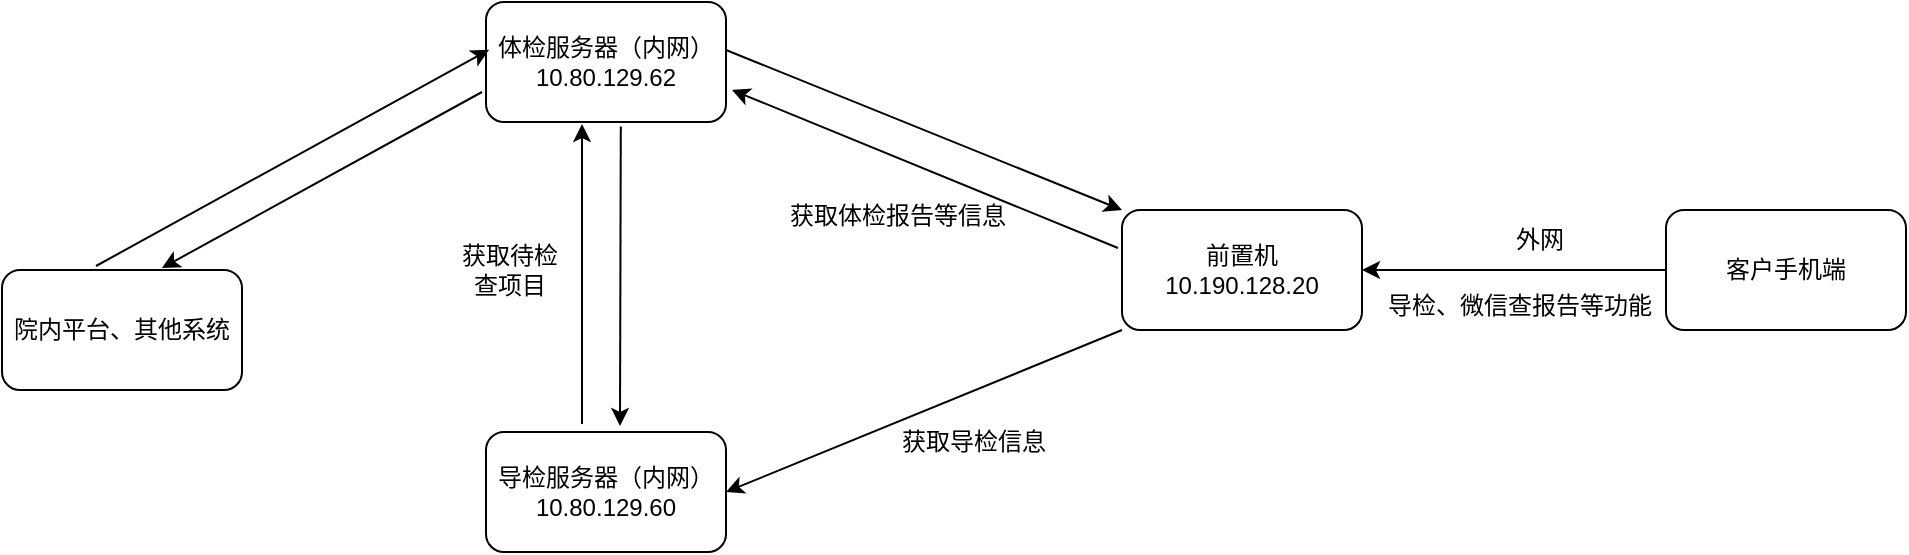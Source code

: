 <mxfile version="27.1.4">
  <diagram name="第 1 页" id="nunuXxlUoUK3u_dretGn">
    <mxGraphModel dx="1281" dy="670" grid="0" gridSize="10" guides="1" tooltips="1" connect="1" arrows="1" fold="1" page="1" pageScale="1" pageWidth="1000" pageHeight="700" math="0" shadow="0">
      <root>
        <mxCell id="0" />
        <mxCell id="1" parent="0" />
        <mxCell id="3g5GpzLGJH1cqkXIKAGz-2" value="体检服务器（内网）&lt;div&gt;10.80.129.62&lt;/div&gt;" style="rounded=1;whiteSpace=wrap;html=1;" vertex="1" parent="1">
          <mxGeometry x="271" y="150" width="120" height="60" as="geometry" />
        </mxCell>
        <mxCell id="3g5GpzLGJH1cqkXIKAGz-11" value="导检服务器（内网）&lt;div&gt;10.80.129.60&lt;/div&gt;" style="rounded=1;whiteSpace=wrap;html=1;" vertex="1" parent="1">
          <mxGeometry x="271" y="365" width="120" height="60" as="geometry" />
        </mxCell>
        <mxCell id="3g5GpzLGJH1cqkXIKAGz-12" value="前置机&lt;div&gt;10.190.128.20&lt;/div&gt;" style="rounded=1;whiteSpace=wrap;html=1;" vertex="1" parent="1">
          <mxGeometry x="589" y="254" width="120" height="60" as="geometry" />
        </mxCell>
        <mxCell id="3g5GpzLGJH1cqkXIKAGz-16" value="" style="endArrow=classic;html=1;rounded=0;entryX=1;entryY=0.5;entryDx=0;entryDy=0;exitX=0;exitY=1;exitDx=0;exitDy=0;" edge="1" parent="1" source="3g5GpzLGJH1cqkXIKAGz-12" target="3g5GpzLGJH1cqkXIKAGz-11">
          <mxGeometry width="50" height="50" relative="1" as="geometry">
            <mxPoint x="630" y="368" as="sourcePoint" />
            <mxPoint x="680" y="318" as="targetPoint" />
          </mxGeometry>
        </mxCell>
        <mxCell id="3g5GpzLGJH1cqkXIKAGz-19" value="获取导检信息" style="text;html=1;align=center;verticalAlign=middle;whiteSpace=wrap;rounded=0;" vertex="1" parent="1">
          <mxGeometry x="472" y="355" width="86" height="30" as="geometry" />
        </mxCell>
        <mxCell id="3g5GpzLGJH1cqkXIKAGz-20" value="" style="endArrow=classic;html=1;rounded=0;entryX=0;entryY=0;entryDx=0;entryDy=0;" edge="1" parent="1" target="3g5GpzLGJH1cqkXIKAGz-12">
          <mxGeometry width="50" height="50" relative="1" as="geometry">
            <mxPoint x="391" y="174" as="sourcePoint" />
            <mxPoint x="441" y="124" as="targetPoint" />
          </mxGeometry>
        </mxCell>
        <mxCell id="3g5GpzLGJH1cqkXIKAGz-21" value="" style="endArrow=classic;html=1;rounded=0;" edge="1" parent="1">
          <mxGeometry width="50" height="50" relative="1" as="geometry">
            <mxPoint x="587" y="273" as="sourcePoint" />
            <mxPoint x="394" y="194" as="targetPoint" />
          </mxGeometry>
        </mxCell>
        <mxCell id="3g5GpzLGJH1cqkXIKAGz-22" value="获取体检报告等信息" style="text;html=1;align=center;verticalAlign=middle;whiteSpace=wrap;rounded=0;" vertex="1" parent="1">
          <mxGeometry x="417" y="242" width="120" height="30" as="geometry" />
        </mxCell>
        <mxCell id="3g5GpzLGJH1cqkXIKAGz-24" value="客户手机端" style="rounded=1;whiteSpace=wrap;html=1;" vertex="1" parent="1">
          <mxGeometry x="861" y="254" width="120" height="60" as="geometry" />
        </mxCell>
        <mxCell id="3g5GpzLGJH1cqkXIKAGz-26" value="外网" style="text;html=1;align=center;verticalAlign=middle;whiteSpace=wrap;rounded=0;" vertex="1" parent="1">
          <mxGeometry x="768" y="254" width="60" height="30" as="geometry" />
        </mxCell>
        <mxCell id="3g5GpzLGJH1cqkXIKAGz-27" value="" style="endArrow=classic;html=1;rounded=0;entryX=1;entryY=0.5;entryDx=0;entryDy=0;exitX=0;exitY=0.5;exitDx=0;exitDy=0;" edge="1" parent="1" source="3g5GpzLGJH1cqkXIKAGz-24" target="3g5GpzLGJH1cqkXIKAGz-12">
          <mxGeometry width="50" height="50" relative="1" as="geometry">
            <mxPoint x="859" y="284" as="sourcePoint" />
            <mxPoint x="752" y="308" as="targetPoint" />
          </mxGeometry>
        </mxCell>
        <mxCell id="3g5GpzLGJH1cqkXIKAGz-28" value="导检、微信查报告等功能" style="text;html=1;align=center;verticalAlign=middle;whiteSpace=wrap;rounded=0;" vertex="1" parent="1">
          <mxGeometry x="705" y="287" width="166" height="30" as="geometry" />
        </mxCell>
        <mxCell id="3g5GpzLGJH1cqkXIKAGz-31" value="院内平台、其他系统" style="rounded=1;whiteSpace=wrap;html=1;" vertex="1" parent="1">
          <mxGeometry x="29" y="284" width="120" height="60" as="geometry" />
        </mxCell>
        <mxCell id="3g5GpzLGJH1cqkXIKAGz-32" value="" style="endArrow=classic;html=1;rounded=0;entryX=0.013;entryY=0.397;entryDx=0;entryDy=0;entryPerimeter=0;" edge="1" parent="1" target="3g5GpzLGJH1cqkXIKAGz-2">
          <mxGeometry width="50" height="50" relative="1" as="geometry">
            <mxPoint x="76" y="282" as="sourcePoint" />
            <mxPoint x="253" y="184" as="targetPoint" />
          </mxGeometry>
        </mxCell>
        <mxCell id="3g5GpzLGJH1cqkXIKAGz-33" value="" style="endArrow=classic;html=1;rounded=0;" edge="1" parent="1">
          <mxGeometry width="50" height="50" relative="1" as="geometry">
            <mxPoint x="269" y="195" as="sourcePoint" />
            <mxPoint x="109" y="283" as="targetPoint" />
          </mxGeometry>
        </mxCell>
        <mxCell id="3g5GpzLGJH1cqkXIKAGz-35" value="" style="endArrow=classic;html=1;rounded=0;" edge="1" parent="1">
          <mxGeometry width="50" height="50" relative="1" as="geometry">
            <mxPoint x="319" y="361" as="sourcePoint" />
            <mxPoint x="319" y="211" as="targetPoint" />
          </mxGeometry>
        </mxCell>
        <mxCell id="3g5GpzLGJH1cqkXIKAGz-36" value="" style="endArrow=classic;html=1;rounded=0;exitX=0.62;exitY=1.037;exitDx=0;exitDy=0;exitPerimeter=0;" edge="1" parent="1">
          <mxGeometry width="50" height="50" relative="1" as="geometry">
            <mxPoint x="338.4" y="212.22" as="sourcePoint" />
            <mxPoint x="338" y="362" as="targetPoint" />
          </mxGeometry>
        </mxCell>
        <mxCell id="3g5GpzLGJH1cqkXIKAGz-37" value="获取待检查项目" style="text;html=1;align=center;verticalAlign=middle;whiteSpace=wrap;rounded=0;" vertex="1" parent="1">
          <mxGeometry x="253" y="269" width="60" height="30" as="geometry" />
        </mxCell>
      </root>
    </mxGraphModel>
  </diagram>
</mxfile>
